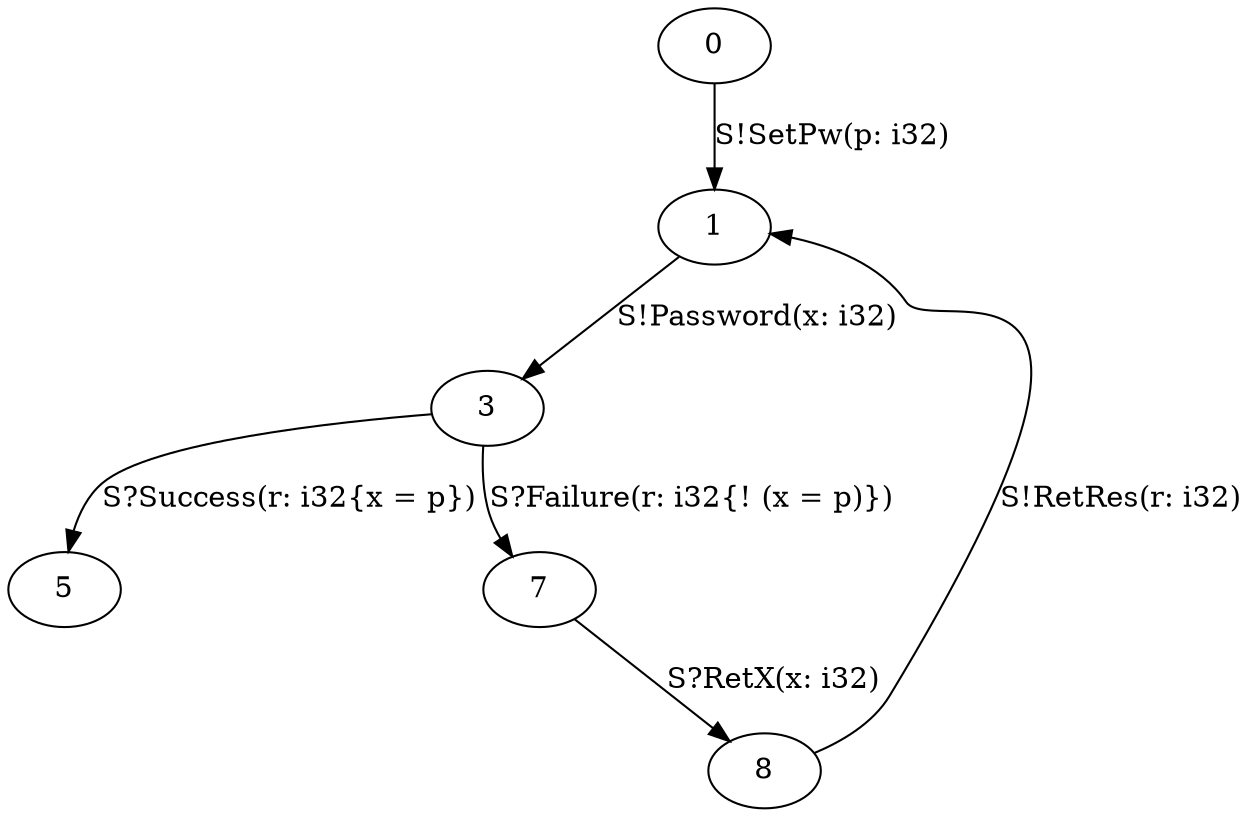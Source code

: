 digraph C {
  0;
  1;
  3;
  5;
  7;
  8;
  
  
  0 -> 1 [label="S!SetPw(p: i32)", ];
  1 -> 3 [label="S!Password(x: i32)", ];
  3 -> 5 [label="S?Success(r: i32{x = p})", ];
  3 -> 7 [label="S?Failure(r: i32{! (x = p)})", ];
  7 -> 8 [label="S?RetX(x: i32)", ];
  8 -> 1 [label="S!RetRes(r: i32)", ];
  
  }
